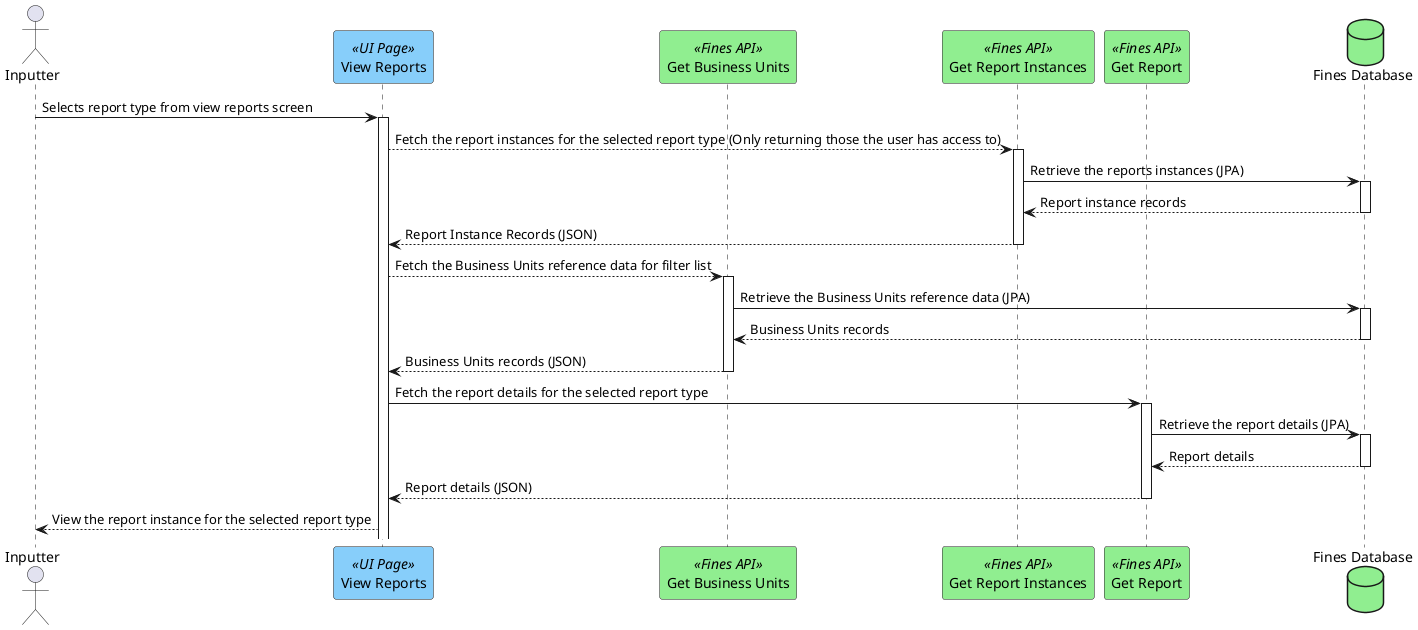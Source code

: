 @startuml
actor "Inputter" as user
participant "View Reports" as viewReportsInstances <<UI Page>> #lightskyblue
participant "Get Business Units" as getBusinessUnits <<Fines API>> #lightgreen
participant "Get Report Instances" as getReportInstances <<Fines API>> #lightgreen
participant "Get Report" as getReport <<Fines API>> #lightgreen
database "Fines Database" as db #lightgreen

user -> viewReportsInstances ++ : Selects report type from view reports screen
viewReportsInstances --> getReportInstances++ : Fetch the report instances for the selected report type (Only returning those the user has access to)
getReportInstances -> db ++ : Retrieve the reports instances (JPA)
getReportInstances <-- db -- : Report instance records
viewReportsInstances <-- getReportInstances-- : Report Instance Records (JSON)
viewReportsInstances --> getBusinessUnits++ : Fetch the Business Units reference data for filter list
getBusinessUnits -> db ++ : Retrieve the Business Units reference data (JPA)
getBusinessUnits <-- db -- : Business Units records
viewReportsInstances <-- getBusinessUnits-- : Business Units records (JSON)
viewReportsInstances -> getReport ++ : Fetch the report details for the selected report type
getReport -> db ++ : Retrieve the report details (JPA)
getReport <-- db -- : Report details
viewReportsInstances <-- getReport -- : Report details (JSON)
user <-- viewReportsInstances : View the report instance for the selected report type

@enduml